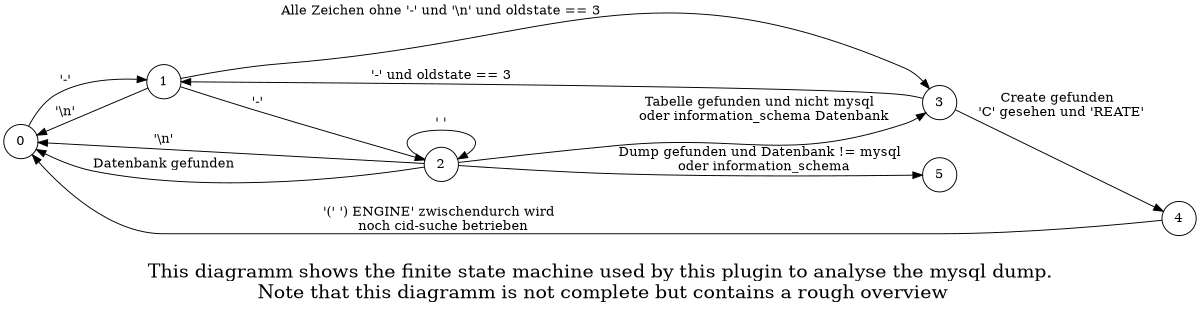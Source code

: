 /* This file contains the dot description of the finite state machine
   used within this plugin to analyse the mysql dump
*/
digraph finite_state_machine {
	label = "\nThis diagramm shows the finite state machine used by this plugin to analyse the mysql dump.\n Note that this diagramm is not complete but contains a rough overview";
	fontsize=20;
	rankdir=LR;
	size="8,5"
	ratio=compress
	node [shape = circle];
	0 -> 1 [ label = "'-'" ];
	1 -> 2 [ label = "'-'" ];
	2 -> 3 [ label = "Tabelle gefunden und nicht mysql \n oder information_schema Datenbank"];
	3 -> 4 [ label = "Create gefunden \n 'C' gesehen und 'REATE'" ];
	4 -> 0 [ label = "'(' ') ENGINE' zwischendurch wird \n noch cid-suche betrieben" ];
	1 -> 3 [ label = "Alle Zeichen ohne '-' und '\\n' und oldstate == 3"];
	3 -> 1 [ label = "'-' und oldstate == 3" ];
	2 -> 2 [ label = "' '" ];
	2 -> 0 [ label = "'\\n'" ];
	1 -> 0 [ label = "'\\n'" ];
	2 -> 0 [ label = "Datenbank gefunden" ];
	2 -> 5 [ label = "Dump gefunden und Datenbank != mysql \n oder information_schema" ];

}

